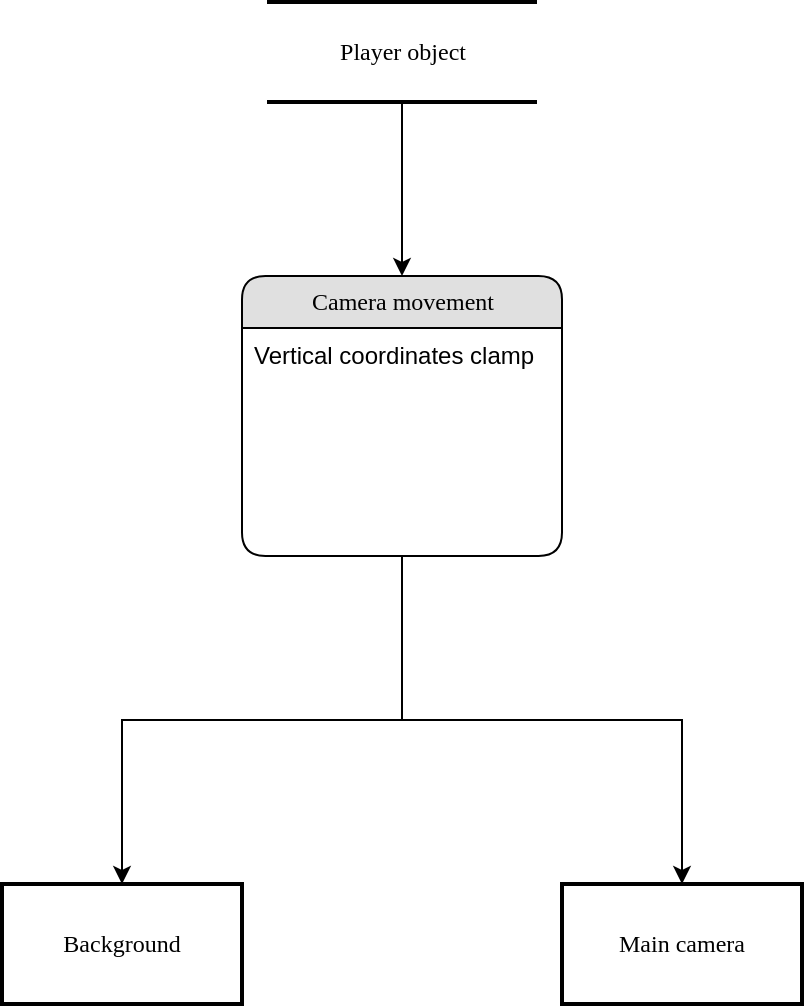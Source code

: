 <mxfile version="12.3.2" type="device" pages="1"><diagram name="Page-1" id="b520641d-4fe3-3701-9064-5fc419738815"><mxGraphModel dx="1088" dy="837" grid="0" gridSize="10" guides="1" tooltips="1" connect="1" arrows="1" fold="1" page="1" pageScale="1" pageWidth="1100" pageHeight="850" background="#ffffff" math="0" shadow="0"><root><mxCell id="0"/><mxCell id="1" parent="0"/><mxCell id="ZvTNVoLfvwz24SURxoeX-3" style="edgeStyle=orthogonalEdgeStyle;rounded=0;orthogonalLoop=1;jettySize=auto;html=1;exitX=0.5;exitY=1;exitDx=0;exitDy=0;entryX=0.5;entryY=0;entryDx=0;entryDy=0;" parent="1" source="21ea969265ad0168-18" target="ZvTNVoLfvwz24SURxoeX-10" edge="1"><mxGeometry relative="1" as="geometry"><mxPoint x="658" y="581" as="targetPoint"/><Array as="points"/></mxGeometry></mxCell><mxCell id="lC0OQjrQvsMYh4W2XoqV-3" style="edgeStyle=orthogonalEdgeStyle;rounded=0;orthogonalLoop=1;jettySize=auto;html=1;entryX=0.5;entryY=0;entryDx=0;entryDy=0;" edge="1" parent="1" source="21ea969265ad0168-18" target="lC0OQjrQvsMYh4W2XoqV-2"><mxGeometry relative="1" as="geometry"><Array as="points"><mxPoint x="510" y="500"/><mxPoint x="650" y="500"/></Array></mxGeometry></mxCell><mxCell id="21ea969265ad0168-18" value="Camera movement" style="swimlane;html=1;fontStyle=0;childLayout=stackLayout;horizontal=1;startSize=26;fillColor=#e0e0e0;horizontalStack=0;resizeParent=1;resizeLast=0;collapsible=1;marginBottom=0;swimlaneFillColor=#ffffff;align=center;rounded=1;shadow=0;comic=0;labelBackgroundColor=none;strokeWidth=1;fontFamily=Verdana;fontSize=12" parent="1" vertex="1"><mxGeometry x="430" y="278" width="160" height="140" as="geometry"/></mxCell><mxCell id="21ea969265ad0168-19" value="Vertical coordinates clamp" style="text;html=1;strokeColor=none;fillColor=none;spacingLeft=4;spacingRight=4;whiteSpace=wrap;overflow=hidden;rotatable=0;points=[[0,0.5],[1,0.5]];portConstraint=eastwest;" parent="21ea969265ad0168-18" vertex="1"><mxGeometry y="26" width="160" height="26" as="geometry"/></mxCell><mxCell id="lC0OQjrQvsMYh4W2XoqV-1" style="edgeStyle=orthogonalEdgeStyle;rounded=0;orthogonalLoop=1;jettySize=auto;html=1;" edge="1" parent="1" source="ZvTNVoLfvwz24SURxoeX-5" target="21ea969265ad0168-18"><mxGeometry relative="1" as="geometry"/></mxCell><mxCell id="ZvTNVoLfvwz24SURxoeX-5" value="Player object" style="html=1;rounded=0;shadow=0;comic=0;labelBackgroundColor=none;strokeWidth=2;fontFamily=Verdana;fontSize=12;align=center;shape=mxgraph.ios7ui.horLines;" parent="1" vertex="1"><mxGeometry x="442.5" y="141" width="135" height="50" as="geometry"/></mxCell><mxCell id="ZvTNVoLfvwz24SURxoeX-10" value="&lt;font face=&quot;Verdana&quot;&gt;Background&lt;/font&gt;" style="rounded=0;whiteSpace=wrap;html=1;strokeWidth=2;gradientColor=none;" parent="1" vertex="1"><mxGeometry x="310" y="582" width="120" height="60" as="geometry"/></mxCell><mxCell id="lC0OQjrQvsMYh4W2XoqV-2" value="&lt;font face=&quot;Verdana&quot;&gt;Main camera&lt;br&gt;&lt;/font&gt;" style="rounded=0;whiteSpace=wrap;html=1;strokeWidth=2;gradientColor=none;" vertex="1" parent="1"><mxGeometry x="590" y="582" width="120" height="60" as="geometry"/></mxCell></root></mxGraphModel></diagram></mxfile>